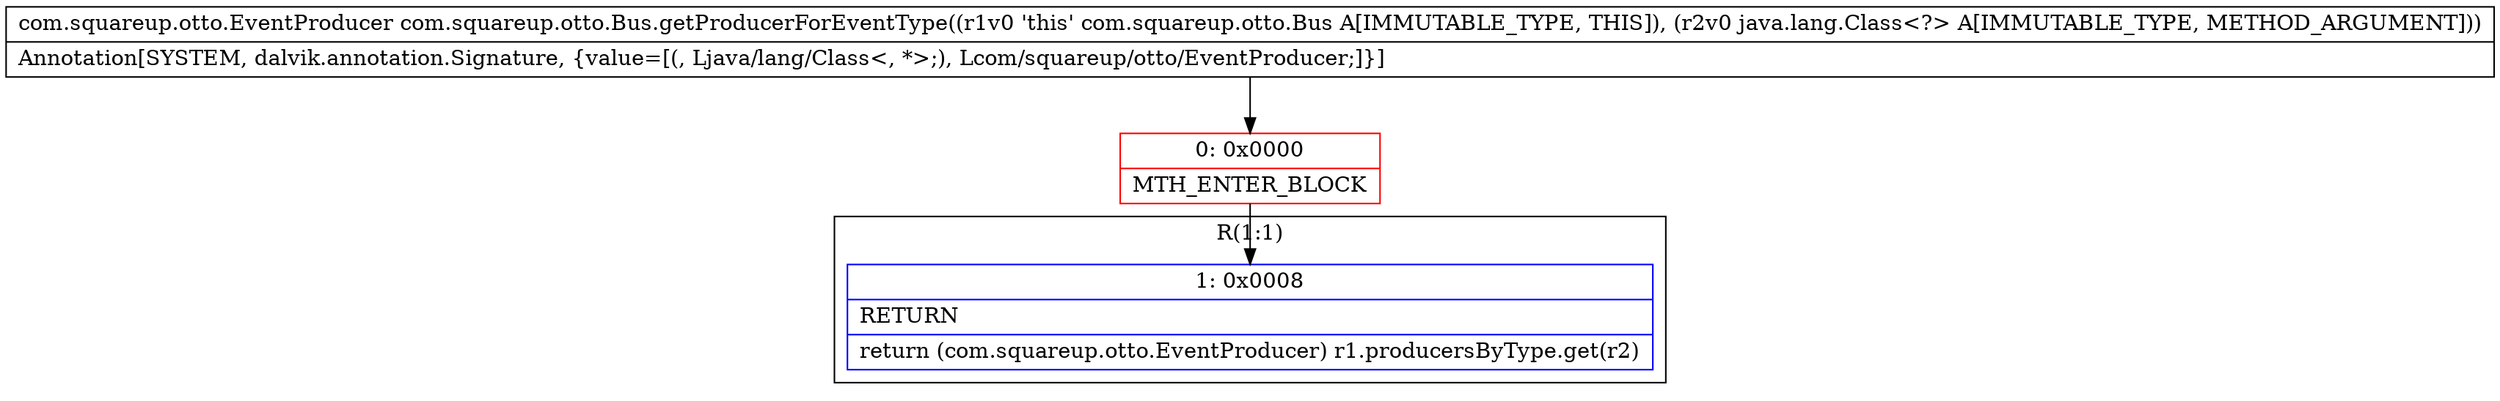 digraph "CFG forcom.squareup.otto.Bus.getProducerForEventType(Ljava\/lang\/Class;)Lcom\/squareup\/otto\/EventProducer;" {
subgraph cluster_Region_550757919 {
label = "R(1:1)";
node [shape=record,color=blue];
Node_1 [shape=record,label="{1\:\ 0x0008|RETURN\l|return (com.squareup.otto.EventProducer) r1.producersByType.get(r2)\l}"];
}
Node_0 [shape=record,color=red,label="{0\:\ 0x0000|MTH_ENTER_BLOCK\l}"];
MethodNode[shape=record,label="{com.squareup.otto.EventProducer com.squareup.otto.Bus.getProducerForEventType((r1v0 'this' com.squareup.otto.Bus A[IMMUTABLE_TYPE, THIS]), (r2v0 java.lang.Class\<?\> A[IMMUTABLE_TYPE, METHOD_ARGUMENT]))  | Annotation[SYSTEM, dalvik.annotation.Signature, \{value=[(, Ljava\/lang\/Class\<, *\>;), Lcom\/squareup\/otto\/EventProducer;]\}]\l}"];
MethodNode -> Node_0;
Node_0 -> Node_1;
}

